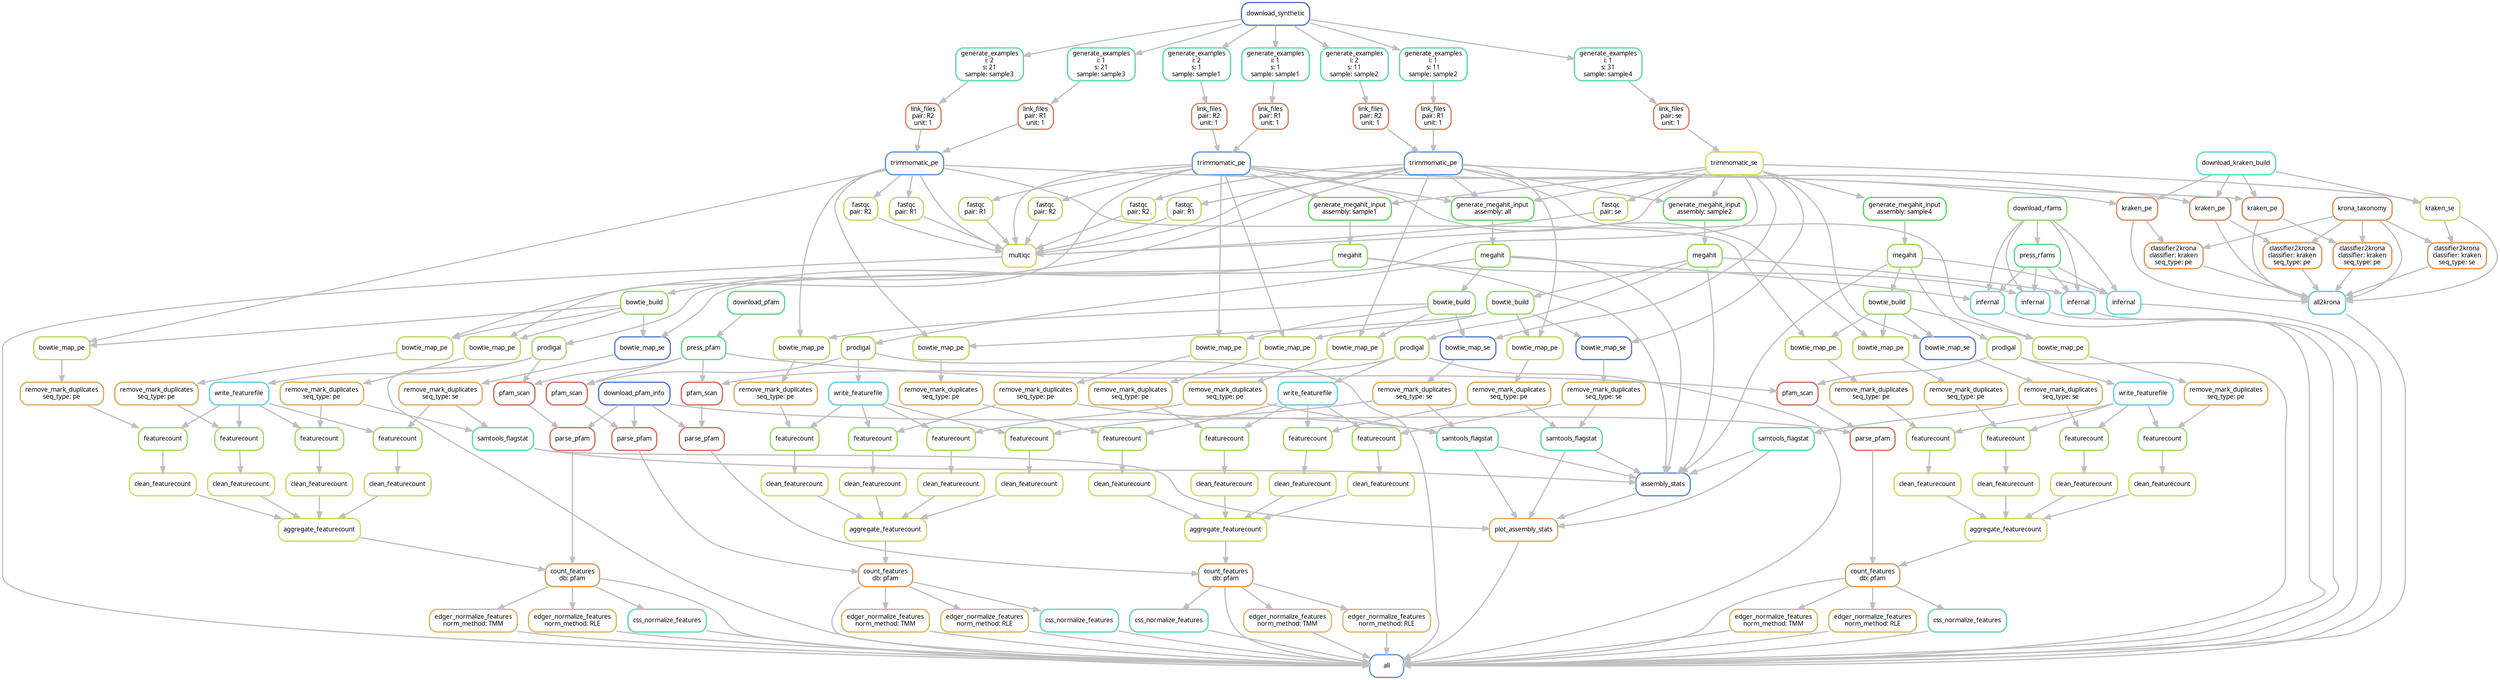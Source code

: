 digraph snakemake_dag {
    graph[bgcolor=white, margin=0];
    node[shape=box, style=rounded, fontname=sans,                 fontsize=10, penwidth=2];
    edge[penwidth=2, color=grey];
	0[label = "all", color = "0.59 0.6 0.85", style="rounded"];
	1[label = "multiqc", color = "0.15 0.6 0.85", style="rounded"];
	2[label = "fastqc\npair: R1", color = "0.20 0.6 0.85", style="rounded"];
	3[label = "trimmomatic_pe", color = "0.59 0.6 0.85", style="rounded"];
	4[label = "link_files\npair: R1\nunit: 1", color = "0.05 0.6 0.85", style="rounded"];
	5[label = "generate_examples\ni: 1\ns: 1\nsample: sample1", color = "0.44 0.6 0.85", style="rounded"];
	6[label = "download_synthetic", color = "0.63 0.6 0.85", style="rounded"];
	7[label = "link_files\npair: R2\nunit: 1", color = "0.05 0.6 0.85", style="rounded"];
	8[label = "generate_examples\ni: 2\ns: 1\nsample: sample1", color = "0.44 0.6 0.85", style="rounded"];
	9[label = "fastqc\npair: R2", color = "0.20 0.6 0.85", style="rounded"];
	10[label = "fastqc\npair: R1", color = "0.20 0.6 0.85", style="rounded"];
	11[label = "trimmomatic_pe", color = "0.59 0.6 0.85", style="rounded"];
	12[label = "link_files\npair: R1\nunit: 1", color = "0.05 0.6 0.85", style="rounded"];
	13[label = "generate_examples\ni: 1\ns: 11\nsample: sample2", color = "0.44 0.6 0.85", style="rounded"];
	14[label = "link_files\npair: R2\nunit: 1", color = "0.05 0.6 0.85", style="rounded"];
	15[label = "generate_examples\ni: 2\ns: 11\nsample: sample2", color = "0.44 0.6 0.85", style="rounded"];
	16[label = "fastqc\npair: R2", color = "0.20 0.6 0.85", style="rounded"];
	17[label = "fastqc\npair: R1", color = "0.20 0.6 0.85", style="rounded"];
	18[label = "trimmomatic_pe", color = "0.59 0.6 0.85", style="rounded"];
	19[label = "link_files\npair: R1\nunit: 1", color = "0.05 0.6 0.85", style="rounded"];
	20[label = "generate_examples\ni: 1\ns: 21\nsample: sample3", color = "0.44 0.6 0.85", style="rounded"];
	21[label = "link_files\npair: R2\nunit: 1", color = "0.05 0.6 0.85", style="rounded"];
	22[label = "generate_examples\ni: 2\ns: 21\nsample: sample3", color = "0.44 0.6 0.85", style="rounded"];
	23[label = "fastqc\npair: R2", color = "0.20 0.6 0.85", style="rounded"];
	24[label = "fastqc\npair: se", color = "0.20 0.6 0.85", style="rounded"];
	25[label = "trimmomatic_se", color = "0.16 0.6 0.85", style="rounded"];
	26[label = "link_files\npair: se\nunit: 1", color = "0.05 0.6 0.85", style="rounded"];
	27[label = "generate_examples\ni: 1\ns: 31\nsample: sample4", color = "0.44 0.6 0.85", style="rounded"];
	28[label = "plot_assembly_stats", color = "0.11 0.6 0.85", style="rounded"];
	29[label = "assembly_stats", color = "0.60 0.6 0.85", style="rounded"];
	30[label = "megahit", color = "0.26 0.6 0.85", style="rounded"];
	31[label = "generate_megahit_input\nassembly: sample1", color = "0.34 0.6 0.85", style="rounded"];
	32[label = "megahit", color = "0.26 0.6 0.85", style="rounded"];
	33[label = "generate_megahit_input\nassembly: all", color = "0.34 0.6 0.85", style="rounded"];
	34[label = "megahit", color = "0.26 0.6 0.85", style="rounded"];
	35[label = "generate_megahit_input\nassembly: sample2", color = "0.34 0.6 0.85", style="rounded"];
	36[label = "megahit", color = "0.26 0.6 0.85", style="rounded"];
	37[label = "generate_megahit_input\nassembly: sample4", color = "0.34 0.6 0.85", style="rounded"];
	38[label = "samtools_flagstat", color = "0.45 0.6 0.85", style="rounded"];
	39[label = "remove_mark_duplicates\nseq_type: pe", color = "0.11 0.6 0.85", style="rounded"];
	40[label = "bowtie_map_pe", color = "0.21 0.6 0.85", style="rounded"];
	41[label = "bowtie_build", color = "0.25 0.6 0.85", style="rounded"];
	42[label = "remove_mark_duplicates\nseq_type: se", color = "0.11 0.6 0.85", style="rounded"];
	43[label = "bowtie_map_se", color = "0.62 0.6 0.85", style="rounded"];
	44[label = "samtools_flagstat", color = "0.45 0.6 0.85", style="rounded"];
	45[label = "remove_mark_duplicates\nseq_type: pe", color = "0.11 0.6 0.85", style="rounded"];
	46[label = "bowtie_map_pe", color = "0.21 0.6 0.85", style="rounded"];
	47[label = "bowtie_build", color = "0.25 0.6 0.85", style="rounded"];
	48[label = "remove_mark_duplicates\nseq_type: pe", color = "0.11 0.6 0.85", style="rounded"];
	49[label = "bowtie_map_pe", color = "0.21 0.6 0.85", style="rounded"];
	50[label = "remove_mark_duplicates\nseq_type: se", color = "0.11 0.6 0.85", style="rounded"];
	51[label = "bowtie_map_se", color = "0.62 0.6 0.85", style="rounded"];
	52[label = "samtools_flagstat", color = "0.45 0.6 0.85", style="rounded"];
	53[label = "remove_mark_duplicates\nseq_type: pe", color = "0.11 0.6 0.85", style="rounded"];
	54[label = "bowtie_map_pe", color = "0.21 0.6 0.85", style="rounded"];
	55[label = "bowtie_build", color = "0.25 0.6 0.85", style="rounded"];
	56[label = "remove_mark_duplicates\nseq_type: se", color = "0.11 0.6 0.85", style="rounded"];
	57[label = "bowtie_map_se", color = "0.62 0.6 0.85", style="rounded"];
	58[label = "samtools_flagstat", color = "0.45 0.6 0.85", style="rounded"];
	59[label = "remove_mark_duplicates\nseq_type: se", color = "0.11 0.6 0.85", style="rounded"];
	60[label = "bowtie_map_se", color = "0.62 0.6 0.85", style="rounded"];
	61[label = "bowtie_build", color = "0.25 0.6 0.85", style="rounded"];
	62[label = "prodigal", color = "0.23 0.6 0.85", style="rounded"];
	63[label = "infernal", color = "0.49 0.6 0.85", style="rounded"];
	64[label = "press_rfams", color = "0.38 0.6 0.85", style="rounded"];
	65[label = "download_rfams", color = "0.27 0.6 0.85", style="rounded"];
	66[label = "count_features\ndb: pfam", color = "0.08 0.6 0.85", style="rounded"];
	67[label = "aggregate_featurecount", color = "0.18 0.6 0.85", style="rounded"];
	68[label = "clean_featurecount", color = "0.18 0.6 0.85", style="rounded"];
	69[label = "featurecount", color = "0.24 0.6 0.85", style="rounded"];
	70[label = "write_featurefile", color = "0.51 0.6 0.85", style="rounded"];
	71[label = "clean_featurecount", color = "0.18 0.6 0.85", style="rounded"];
	72[label = "featurecount", color = "0.24 0.6 0.85", style="rounded"];
	73[label = "remove_mark_duplicates\nseq_type: pe", color = "0.11 0.6 0.85", style="rounded"];
	74[label = "bowtie_map_pe", color = "0.21 0.6 0.85", style="rounded"];
	75[label = "clean_featurecount", color = "0.18 0.6 0.85", style="rounded"];
	76[label = "featurecount", color = "0.24 0.6 0.85", style="rounded"];
	77[label = "remove_mark_duplicates\nseq_type: pe", color = "0.11 0.6 0.85", style="rounded"];
	78[label = "bowtie_map_pe", color = "0.21 0.6 0.85", style="rounded"];
	79[label = "clean_featurecount", color = "0.18 0.6 0.85", style="rounded"];
	80[label = "featurecount", color = "0.24 0.6 0.85", style="rounded"];
	81[label = "parse_pfam", color = "0.03 0.6 0.85", style="rounded"];
	82[label = "pfam_scan", color = "0.02 0.6 0.85", style="rounded"];
	83[label = "press_pfam", color = "0.39 0.6 0.85", style="rounded"];
	84[label = "download_pfam", color = "0.39 0.6 0.85", style="rounded"];
	85[label = "download_pfam_info", color = "0.63 0.6 0.85", style="rounded"];
	86[label = "edger_normalize_features\nnorm_method: TMM", color = "0.12 0.6 0.85", style="rounded"];
	87[label = "edger_normalize_features\nnorm_method: RLE", color = "0.12 0.6 0.85", style="rounded"];
	88[label = "css_normalize_features", color = "0.45 0.6 0.85", style="rounded"];
	89[label = "prodigal", color = "0.23 0.6 0.85", style="rounded"];
	90[label = "infernal", color = "0.49 0.6 0.85", style="rounded"];
	91[label = "count_features\ndb: pfam", color = "0.08 0.6 0.85", style="rounded"];
	92[label = "aggregate_featurecount", color = "0.18 0.6 0.85", style="rounded"];
	93[label = "clean_featurecount", color = "0.18 0.6 0.85", style="rounded"];
	94[label = "featurecount", color = "0.24 0.6 0.85", style="rounded"];
	95[label = "write_featurefile", color = "0.51 0.6 0.85", style="rounded"];
	96[label = "clean_featurecount", color = "0.18 0.6 0.85", style="rounded"];
	97[label = "featurecount", color = "0.24 0.6 0.85", style="rounded"];
	98[label = "clean_featurecount", color = "0.18 0.6 0.85", style="rounded"];
	99[label = "featurecount", color = "0.24 0.6 0.85", style="rounded"];
	100[label = "remove_mark_duplicates\nseq_type: pe", color = "0.11 0.6 0.85", style="rounded"];
	101[label = "bowtie_map_pe", color = "0.21 0.6 0.85", style="rounded"];
	102[label = "clean_featurecount", color = "0.18 0.6 0.85", style="rounded"];
	103[label = "featurecount", color = "0.24 0.6 0.85", style="rounded"];
	104[label = "parse_pfam", color = "0.03 0.6 0.85", style="rounded"];
	105[label = "pfam_scan", color = "0.02 0.6 0.85", style="rounded"];
	106[label = "edger_normalize_features\nnorm_method: TMM", color = "0.12 0.6 0.85", style="rounded"];
	107[label = "edger_normalize_features\nnorm_method: RLE", color = "0.12 0.6 0.85", style="rounded"];
	108[label = "css_normalize_features", color = "0.45 0.6 0.85", style="rounded"];
	109[label = "prodigal", color = "0.23 0.6 0.85", style="rounded"];
	110[label = "infernal", color = "0.49 0.6 0.85", style="rounded"];
	111[label = "count_features\ndb: pfam", color = "0.08 0.6 0.85", style="rounded"];
	112[label = "aggregate_featurecount", color = "0.18 0.6 0.85", style="rounded"];
	113[label = "clean_featurecount", color = "0.18 0.6 0.85", style="rounded"];
	114[label = "featurecount", color = "0.24 0.6 0.85", style="rounded"];
	115[label = "write_featurefile", color = "0.51 0.6 0.85", style="rounded"];
	116[label = "remove_mark_duplicates\nseq_type: pe", color = "0.11 0.6 0.85", style="rounded"];
	117[label = "bowtie_map_pe", color = "0.21 0.6 0.85", style="rounded"];
	118[label = "clean_featurecount", color = "0.18 0.6 0.85", style="rounded"];
	119[label = "featurecount", color = "0.24 0.6 0.85", style="rounded"];
	120[label = "clean_featurecount", color = "0.18 0.6 0.85", style="rounded"];
	121[label = "featurecount", color = "0.24 0.6 0.85", style="rounded"];
	122[label = "remove_mark_duplicates\nseq_type: pe", color = "0.11 0.6 0.85", style="rounded"];
	123[label = "bowtie_map_pe", color = "0.21 0.6 0.85", style="rounded"];
	124[label = "clean_featurecount", color = "0.18 0.6 0.85", style="rounded"];
	125[label = "featurecount", color = "0.24 0.6 0.85", style="rounded"];
	126[label = "parse_pfam", color = "0.03 0.6 0.85", style="rounded"];
	127[label = "pfam_scan", color = "0.02 0.6 0.85", style="rounded"];
	128[label = "edger_normalize_features\nnorm_method: TMM", color = "0.12 0.6 0.85", style="rounded"];
	129[label = "edger_normalize_features\nnorm_method: RLE", color = "0.12 0.6 0.85", style="rounded"];
	130[label = "css_normalize_features", color = "0.45 0.6 0.85", style="rounded"];
	131[label = "prodigal", color = "0.23 0.6 0.85", style="rounded"];
	132[label = "infernal", color = "0.49 0.6 0.85", style="rounded"];
	133[label = "count_features\ndb: pfam", color = "0.08 0.6 0.85", style="rounded"];
	134[label = "aggregate_featurecount", color = "0.18 0.6 0.85", style="rounded"];
	135[label = "clean_featurecount", color = "0.18 0.6 0.85", style="rounded"];
	136[label = "featurecount", color = "0.24 0.6 0.85", style="rounded"];
	137[label = "write_featurefile", color = "0.51 0.6 0.85", style="rounded"];
	138[label = "remove_mark_duplicates\nseq_type: pe", color = "0.11 0.6 0.85", style="rounded"];
	139[label = "bowtie_map_pe", color = "0.21 0.6 0.85", style="rounded"];
	140[label = "clean_featurecount", color = "0.18 0.6 0.85", style="rounded"];
	141[label = "featurecount", color = "0.24 0.6 0.85", style="rounded"];
	142[label = "remove_mark_duplicates\nseq_type: pe", color = "0.11 0.6 0.85", style="rounded"];
	143[label = "bowtie_map_pe", color = "0.21 0.6 0.85", style="rounded"];
	144[label = "clean_featurecount", color = "0.18 0.6 0.85", style="rounded"];
	145[label = "featurecount", color = "0.24 0.6 0.85", style="rounded"];
	146[label = "remove_mark_duplicates\nseq_type: pe", color = "0.11 0.6 0.85", style="rounded"];
	147[label = "bowtie_map_pe", color = "0.21 0.6 0.85", style="rounded"];
	148[label = "clean_featurecount", color = "0.18 0.6 0.85", style="rounded"];
	149[label = "featurecount", color = "0.24 0.6 0.85", style="rounded"];
	150[label = "parse_pfam", color = "0.03 0.6 0.85", style="rounded"];
	151[label = "pfam_scan", color = "0.02 0.6 0.85", style="rounded"];
	152[label = "edger_normalize_features\nnorm_method: TMM", color = "0.12 0.6 0.85", style="rounded"];
	153[label = "edger_normalize_features\nnorm_method: RLE", color = "0.12 0.6 0.85", style="rounded"];
	154[label = "css_normalize_features", color = "0.45 0.6 0.85", style="rounded"];
	155[label = "all2krona", color = "0.52 0.6 0.85", style="rounded"];
	156[label = "kraken_pe", color = "0.06 0.6 0.85", style="rounded"];
	157[label = "download_kraken_build", color = "0.48 0.6 0.85", style="rounded"];
	158[label = "kraken_pe", color = "0.06 0.6 0.85", style="rounded"];
	159[label = "kraken_pe", color = "0.06 0.6 0.85", style="rounded"];
	160[label = "kraken_se", color = "0.19 0.6 0.85", style="rounded"];
	161[label = "classifier2krona\nclassifier: kraken\nseq_type: pe", color = "0.08 0.6 0.85", style="rounded"];
	162[label = "krona_taxonomy", color = "0.07 0.6 0.85", style="rounded"];
	163[label = "classifier2krona\nclassifier: kraken\nseq_type: pe", color = "0.08 0.6 0.85", style="rounded"];
	164[label = "classifier2krona\nclassifier: kraken\nseq_type: pe", color = "0.08 0.6 0.85", style="rounded"];
	165[label = "classifier2krona\nclassifier: kraken\nseq_type: se", color = "0.08 0.6 0.85", style="rounded"];
	1 -> 0
	28 -> 0
	62 -> 0
	63 -> 0
	66 -> 0
	86 -> 0
	87 -> 0
	88 -> 0
	89 -> 0
	90 -> 0
	91 -> 0
	106 -> 0
	107 -> 0
	108 -> 0
	109 -> 0
	110 -> 0
	111 -> 0
	128 -> 0
	129 -> 0
	130 -> 0
	131 -> 0
	132 -> 0
	133 -> 0
	152 -> 0
	153 -> 0
	154 -> 0
	155 -> 0
	2 -> 1
	9 -> 1
	3 -> 1
	10 -> 1
	16 -> 1
	11 -> 1
	17 -> 1
	23 -> 1
	18 -> 1
	24 -> 1
	25 -> 1
	3 -> 2
	4 -> 3
	7 -> 3
	5 -> 4
	6 -> 5
	8 -> 7
	6 -> 8
	3 -> 9
	11 -> 10
	12 -> 11
	14 -> 11
	13 -> 12
	6 -> 13
	15 -> 14
	6 -> 15
	11 -> 16
	18 -> 17
	19 -> 18
	21 -> 18
	20 -> 19
	6 -> 20
	22 -> 21
	6 -> 22
	18 -> 23
	25 -> 24
	26 -> 25
	27 -> 26
	6 -> 27
	29 -> 28
	38 -> 28
	44 -> 28
	52 -> 28
	58 -> 28
	30 -> 29
	32 -> 29
	34 -> 29
	36 -> 29
	38 -> 29
	44 -> 29
	52 -> 29
	58 -> 29
	31 -> 30
	3 -> 31
	25 -> 31
	33 -> 32
	3 -> 33
	11 -> 33
	25 -> 33
	35 -> 34
	11 -> 35
	25 -> 35
	37 -> 36
	25 -> 37
	39 -> 38
	42 -> 38
	40 -> 39
	41 -> 40
	3 -> 40
	30 -> 41
	43 -> 42
	41 -> 43
	25 -> 43
	45 -> 44
	48 -> 44
	50 -> 44
	46 -> 45
	47 -> 46
	3 -> 46
	32 -> 47
	49 -> 48
	47 -> 49
	11 -> 49
	51 -> 50
	47 -> 51
	25 -> 51
	53 -> 52
	56 -> 52
	54 -> 53
	55 -> 54
	11 -> 54
	34 -> 55
	57 -> 56
	55 -> 57
	25 -> 57
	59 -> 58
	60 -> 59
	61 -> 60
	25 -> 60
	36 -> 61
	30 -> 62
	30 -> 63
	64 -> 63
	65 -> 63
	65 -> 64
	67 -> 66
	81 -> 66
	68 -> 67
	71 -> 67
	75 -> 67
	79 -> 67
	69 -> 68
	70 -> 69
	39 -> 69
	62 -> 70
	72 -> 71
	70 -> 72
	73 -> 72
	74 -> 73
	41 -> 74
	11 -> 74
	76 -> 75
	70 -> 76
	77 -> 76
	78 -> 77
	41 -> 78
	18 -> 78
	80 -> 79
	70 -> 80
	42 -> 80
	82 -> 81
	85 -> 81
	62 -> 82
	83 -> 82
	84 -> 83
	66 -> 86
	66 -> 87
	66 -> 88
	32 -> 89
	32 -> 90
	64 -> 90
	65 -> 90
	92 -> 91
	104 -> 91
	93 -> 92
	96 -> 92
	98 -> 92
	102 -> 92
	94 -> 93
	95 -> 94
	45 -> 94
	89 -> 95
	97 -> 96
	95 -> 97
	48 -> 97
	99 -> 98
	95 -> 99
	100 -> 99
	101 -> 100
	47 -> 101
	18 -> 101
	103 -> 102
	95 -> 103
	50 -> 103
	105 -> 104
	85 -> 104
	89 -> 105
	83 -> 105
	91 -> 106
	91 -> 107
	91 -> 108
	34 -> 109
	34 -> 110
	64 -> 110
	65 -> 110
	112 -> 111
	126 -> 111
	113 -> 112
	118 -> 112
	120 -> 112
	124 -> 112
	114 -> 113
	115 -> 114
	116 -> 114
	109 -> 115
	117 -> 116
	55 -> 117
	3 -> 117
	119 -> 118
	115 -> 119
	53 -> 119
	121 -> 120
	115 -> 121
	122 -> 121
	123 -> 122
	55 -> 123
	18 -> 123
	125 -> 124
	115 -> 125
	56 -> 125
	127 -> 126
	85 -> 126
	109 -> 127
	83 -> 127
	111 -> 128
	111 -> 129
	111 -> 130
	36 -> 131
	36 -> 132
	64 -> 132
	65 -> 132
	134 -> 133
	150 -> 133
	135 -> 134
	140 -> 134
	144 -> 134
	148 -> 134
	136 -> 135
	137 -> 136
	138 -> 136
	131 -> 137
	139 -> 138
	61 -> 139
	3 -> 139
	141 -> 140
	137 -> 141
	142 -> 141
	143 -> 142
	61 -> 143
	11 -> 143
	145 -> 144
	137 -> 145
	146 -> 145
	147 -> 146
	61 -> 147
	18 -> 147
	149 -> 148
	137 -> 149
	59 -> 149
	151 -> 150
	85 -> 150
	131 -> 151
	83 -> 151
	133 -> 152
	133 -> 153
	133 -> 154
	156 -> 155
	158 -> 155
	159 -> 155
	160 -> 155
	161 -> 155
	163 -> 155
	164 -> 155
	165 -> 155
	162 -> 155
	3 -> 156
	157 -> 156
	11 -> 158
	157 -> 158
	18 -> 159
	157 -> 159
	25 -> 160
	157 -> 160
	156 -> 161
	162 -> 161
	158 -> 163
	162 -> 163
	159 -> 164
	162 -> 164
	160 -> 165
	162 -> 165
}            
